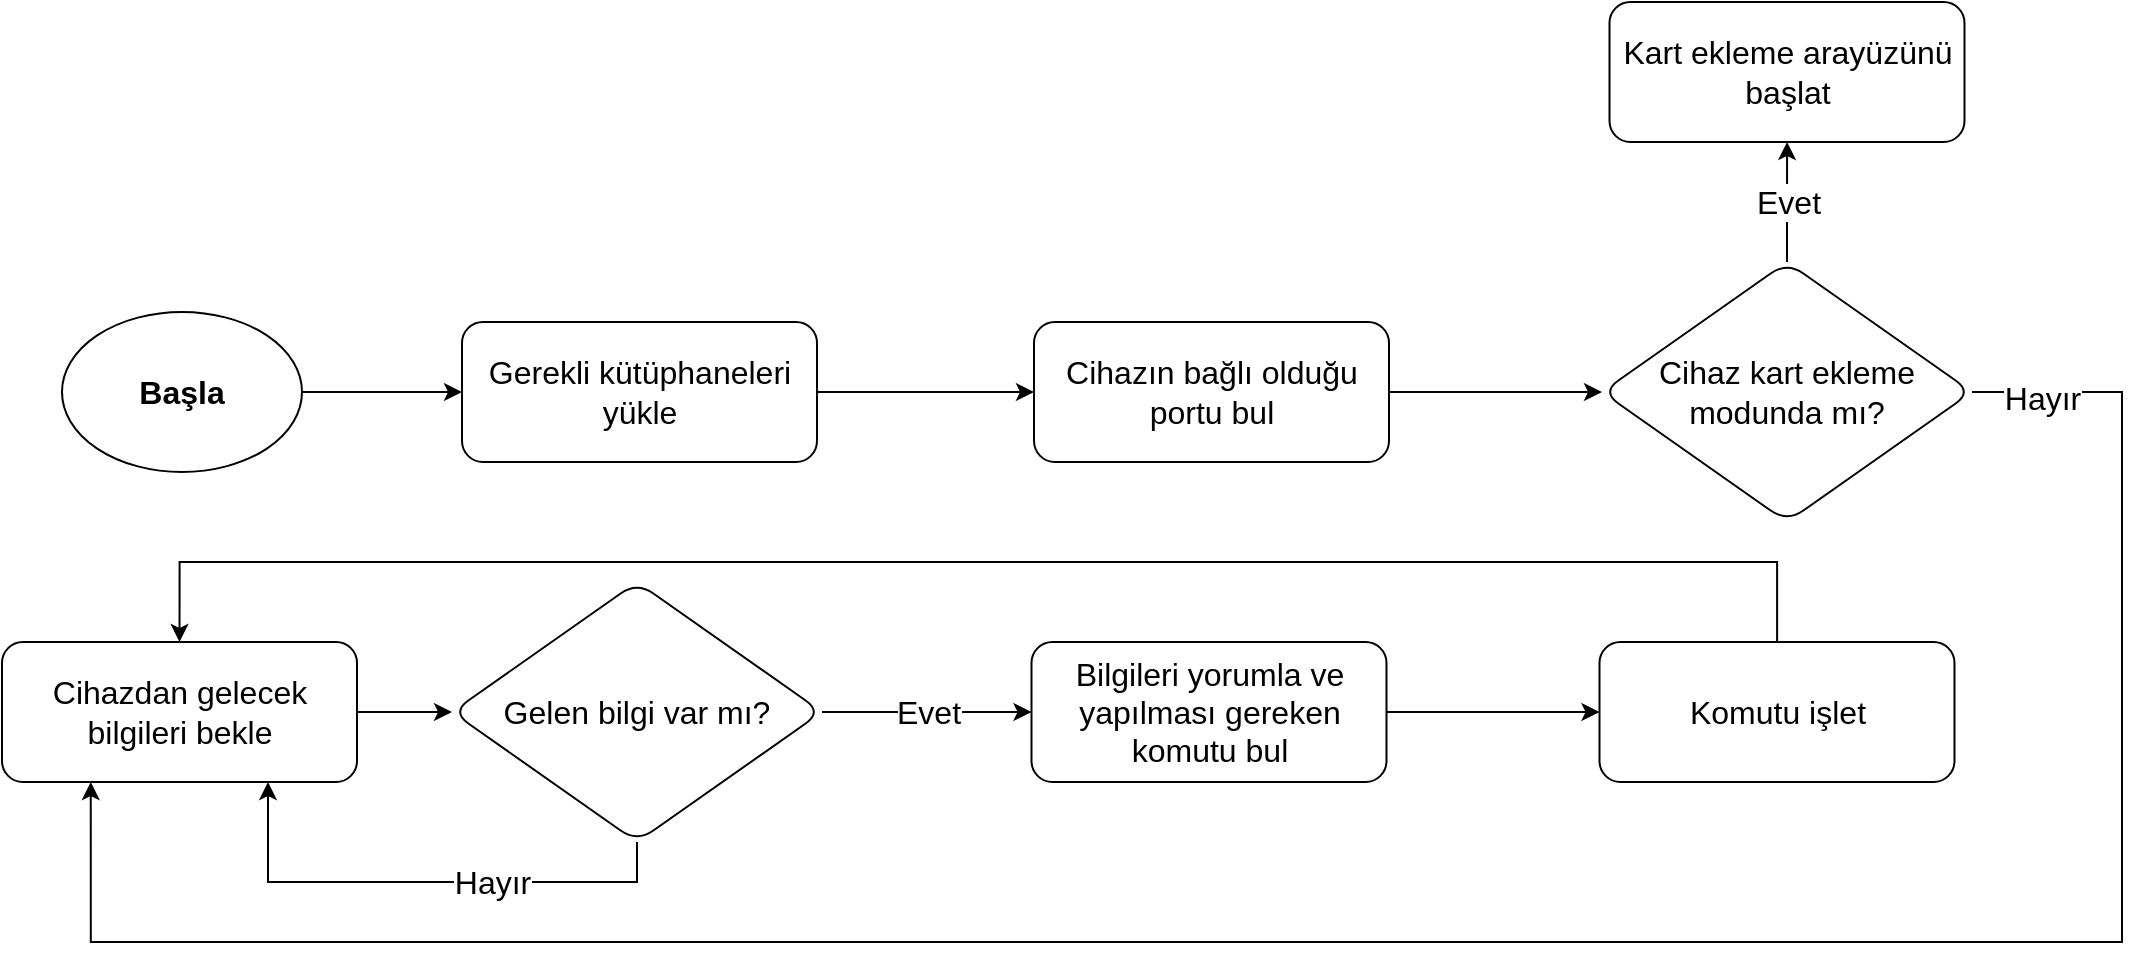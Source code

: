 <mxfile version="20.8.16" type="device"><diagram name="Sayfa -1" id="zBD5ZrjDWZ7n-IaWIsjL"><mxGraphModel dx="1197" dy="1188" grid="1" gridSize="10" guides="1" tooltips="1" connect="1" arrows="1" fold="1" page="1" pageScale="1" pageWidth="1169" pageHeight="827" math="0" shadow="0"><root><mxCell id="0"/><mxCell id="1" parent="0"/><mxCell id="h1fxuIt0TnRLpALB9Z-g-1" value="" style="edgeStyle=orthogonalEdgeStyle;rounded=0;orthogonalLoop=1;jettySize=auto;html=1;fontSize=16;" parent="1" source="h1fxuIt0TnRLpALB9Z-g-2" target="h1fxuIt0TnRLpALB9Z-g-4" edge="1"><mxGeometry relative="1" as="geometry"/></mxCell><mxCell id="h1fxuIt0TnRLpALB9Z-g-2" value="&lt;b&gt;&lt;font style=&quot;font-size: 16px;&quot;&gt;Başla&lt;/font&gt;&lt;/b&gt;" style="ellipse;whiteSpace=wrap;html=1;" parent="1" vertex="1"><mxGeometry x="70" y="165" width="120" height="80" as="geometry"/></mxCell><mxCell id="h1fxuIt0TnRLpALB9Z-g-3" value="" style="edgeStyle=orthogonalEdgeStyle;rounded=0;orthogonalLoop=1;jettySize=auto;html=1;fontSize=16;entryX=0;entryY=0.5;entryDx=0;entryDy=0;" parent="1" source="h1fxuIt0TnRLpALB9Z-g-4" target="dcJH6fUN9iMK4wVyGoKP-2" edge="1"><mxGeometry relative="1" as="geometry"><mxPoint x="490" y="205" as="targetPoint"/></mxGeometry></mxCell><mxCell id="h1fxuIt0TnRLpALB9Z-g-4" value="Gerekli kütüphaneleri yükle" style="rounded=1;whiteSpace=wrap;html=1;fontSize=16;" parent="1" vertex="1"><mxGeometry x="270" y="170" width="177.5" height="70" as="geometry"/></mxCell><mxCell id="vjQfrhE1fFg7r6ppfXGP-11" value="" style="edgeStyle=orthogonalEdgeStyle;rounded=0;orthogonalLoop=1;jettySize=auto;html=1;fontSize=16;" parent="1" source="h1fxuIt0TnRLpALB9Z-g-6" target="h1fxuIt0TnRLpALB9Z-g-9" edge="1"><mxGeometry relative="1" as="geometry"/></mxCell><mxCell id="h1fxuIt0TnRLpALB9Z-g-6" value="Cihazdan gelecek bilgileri bekle" style="rounded=1;whiteSpace=wrap;html=1;fontSize=16;" parent="1" vertex="1"><mxGeometry x="40" y="330" width="177.5" height="70" as="geometry"/></mxCell><mxCell id="vjQfrhE1fFg7r6ppfXGP-12" value="Evet" style="edgeStyle=orthogonalEdgeStyle;rounded=0;orthogonalLoop=1;jettySize=auto;html=1;fontSize=16;" parent="1" source="h1fxuIt0TnRLpALB9Z-g-9" target="h1fxuIt0TnRLpALB9Z-g-11" edge="1"><mxGeometry relative="1" as="geometry"/></mxCell><mxCell id="vjQfrhE1fFg7r6ppfXGP-16" value="Hayır" style="edgeStyle=orthogonalEdgeStyle;rounded=0;orthogonalLoop=1;jettySize=auto;html=1;fontSize=16;" parent="1" source="h1fxuIt0TnRLpALB9Z-g-9" edge="1"><mxGeometry x="-0.275" relative="1" as="geometry"><mxPoint x="173" y="400" as="targetPoint"/><Array as="points"><mxPoint x="358" y="450"/><mxPoint x="173" y="450"/></Array><mxPoint as="offset"/></mxGeometry></mxCell><mxCell id="h1fxuIt0TnRLpALB9Z-g-9" value="Gelen bilgi var mı?" style="rhombus;whiteSpace=wrap;html=1;fontSize=16;rounded=1;" parent="1" vertex="1"><mxGeometry x="265" y="300" width="185" height="130" as="geometry"/></mxCell><mxCell id="vjQfrhE1fFg7r6ppfXGP-13" value="" style="edgeStyle=orthogonalEdgeStyle;rounded=0;orthogonalLoop=1;jettySize=auto;html=1;fontSize=16;" parent="1" source="h1fxuIt0TnRLpALB9Z-g-11" target="h1fxuIt0TnRLpALB9Z-g-13" edge="1"><mxGeometry relative="1" as="geometry"/></mxCell><mxCell id="h1fxuIt0TnRLpALB9Z-g-11" value="Bilgileri yorumla ve yapılması gereken komutu bul" style="rounded=1;whiteSpace=wrap;html=1;fontSize=16;" parent="1" vertex="1"><mxGeometry x="554.75" y="330" width="177.5" height="70" as="geometry"/></mxCell><mxCell id="vjQfrhE1fFg7r6ppfXGP-17" style="edgeStyle=orthogonalEdgeStyle;rounded=0;orthogonalLoop=1;jettySize=auto;html=1;entryX=0.5;entryY=0;entryDx=0;entryDy=0;fontSize=16;" parent="1" source="h1fxuIt0TnRLpALB9Z-g-13" target="h1fxuIt0TnRLpALB9Z-g-6" edge="1"><mxGeometry relative="1" as="geometry"><Array as="points"><mxPoint x="927" y="290"/><mxPoint x="129" y="290"/></Array></mxGeometry></mxCell><mxCell id="h1fxuIt0TnRLpALB9Z-g-13" value="Komutu işlet" style="rounded=1;whiteSpace=wrap;html=1;fontSize=16;" parent="1" vertex="1"><mxGeometry x="838.75" y="330" width="177.5" height="70" as="geometry"/></mxCell><mxCell id="vjQfrhE1fFg7r6ppfXGP-4" value="" style="edgeStyle=orthogonalEdgeStyle;rounded=0;orthogonalLoop=1;jettySize=auto;html=1;" parent="1" source="dcJH6fUN9iMK4wVyGoKP-2" target="vjQfrhE1fFg7r6ppfXGP-2" edge="1"><mxGeometry relative="1" as="geometry"/></mxCell><mxCell id="dcJH6fUN9iMK4wVyGoKP-2" value="Cihazın bağlı olduğu portu bul" style="rounded=1;whiteSpace=wrap;html=1;fontSize=16;" parent="1" vertex="1"><mxGeometry x="556" y="170" width="177.5" height="70" as="geometry"/></mxCell><mxCell id="vjQfrhE1fFg7r6ppfXGP-6" value="&lt;font style=&quot;font-size: 16px;&quot;&gt;Evet&lt;/font&gt;" style="edgeStyle=orthogonalEdgeStyle;rounded=0;orthogonalLoop=1;jettySize=auto;html=1;" parent="1" source="vjQfrhE1fFg7r6ppfXGP-2" target="vjQfrhE1fFg7r6ppfXGP-5" edge="1"><mxGeometry relative="1" as="geometry"/></mxCell><mxCell id="vjQfrhE1fFg7r6ppfXGP-7" style="edgeStyle=orthogonalEdgeStyle;rounded=0;orthogonalLoop=1;jettySize=auto;html=1;entryX=0.25;entryY=1;entryDx=0;entryDy=0;fontSize=16;" parent="1" source="vjQfrhE1fFg7r6ppfXGP-2" target="h1fxuIt0TnRLpALB9Z-g-6" edge="1"><mxGeometry relative="1" as="geometry"><Array as="points"><mxPoint x="1100" y="205"/><mxPoint x="1100" y="480"/><mxPoint x="84" y="480"/></Array></mxGeometry></mxCell><mxCell id="vjQfrhE1fFg7r6ppfXGP-10" value="Hayır" style="edgeLabel;html=1;align=center;verticalAlign=middle;resizable=0;points=[];fontSize=16;" parent="vjQfrhE1fFg7r6ppfXGP-7" vertex="1" connectable="0"><mxGeometry x="-0.822" y="-1" relative="1" as="geometry"><mxPoint x="-39" y="-51" as="offset"/></mxGeometry></mxCell><mxCell id="vjQfrhE1fFg7r6ppfXGP-2" value="Cihaz kart ekleme modunda mı?" style="rhombus;whiteSpace=wrap;html=1;fontSize=16;rounded=1;" parent="1" vertex="1"><mxGeometry x="840" y="140" width="185" height="130" as="geometry"/></mxCell><mxCell id="vjQfrhE1fFg7r6ppfXGP-5" value="Kart ekleme arayüzünü başlat" style="rounded=1;whiteSpace=wrap;html=1;fontSize=16;" parent="1" vertex="1"><mxGeometry x="843.75" y="10" width="177.5" height="70" as="geometry"/></mxCell></root></mxGraphModel></diagram></mxfile>